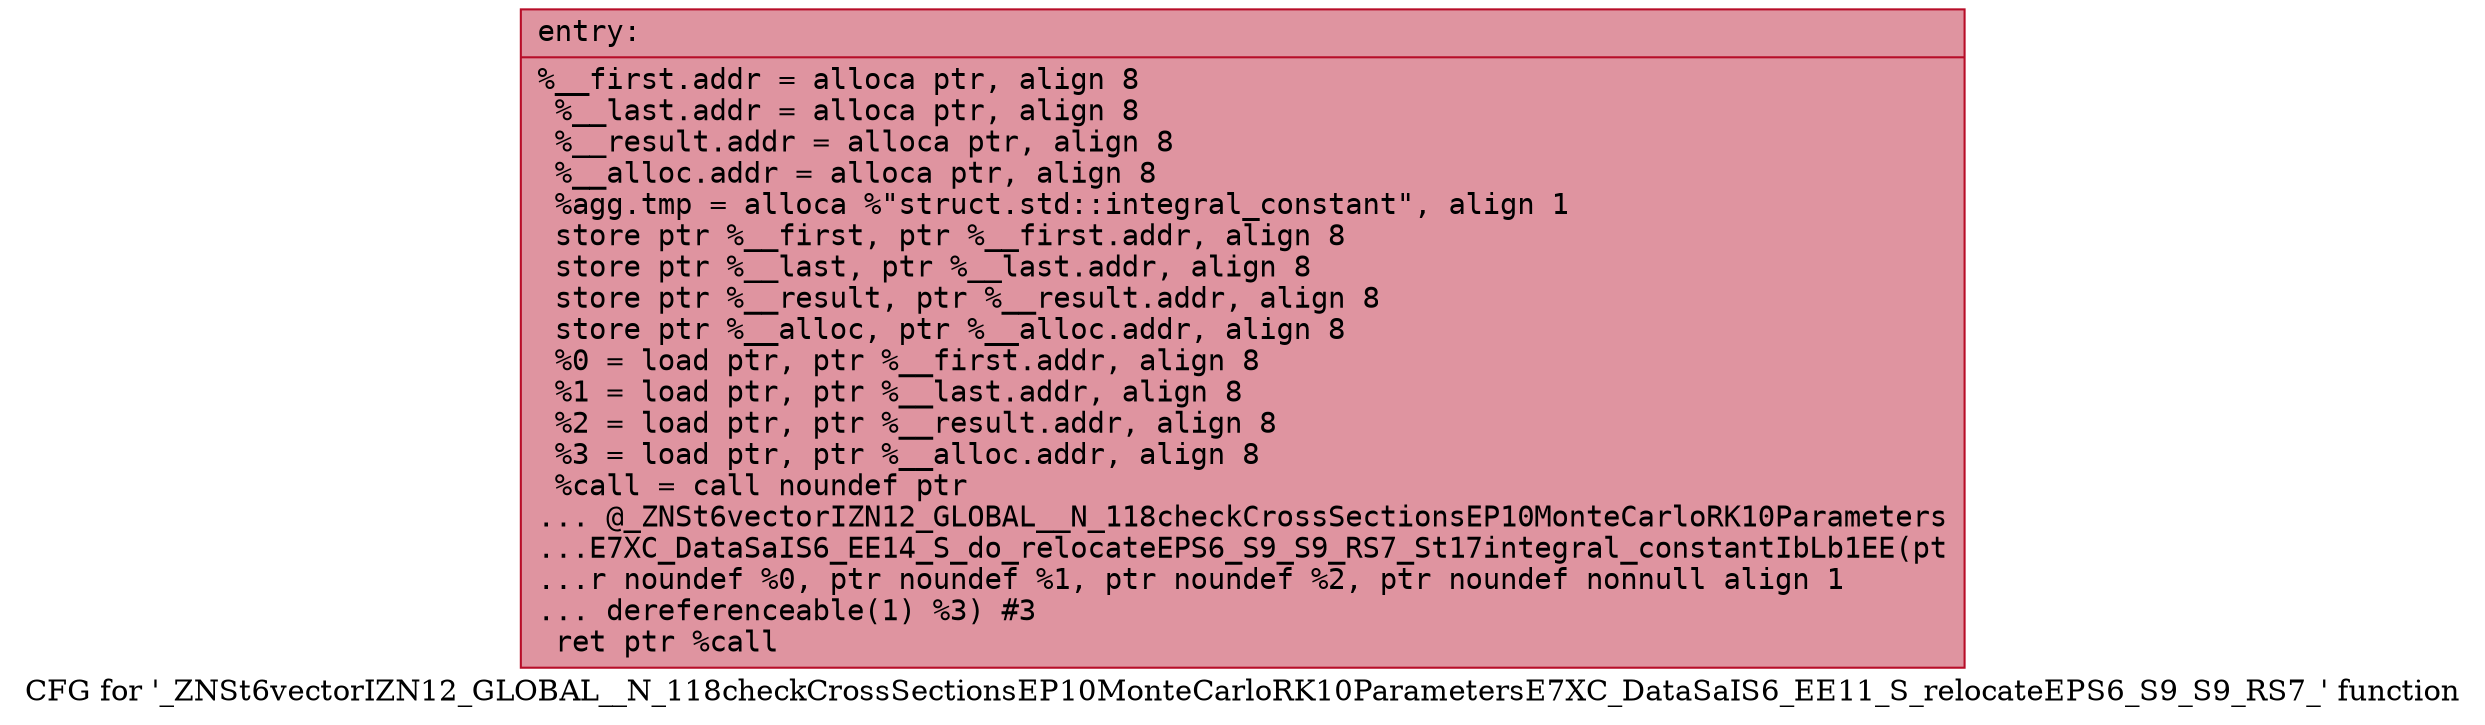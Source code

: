 digraph "CFG for '_ZNSt6vectorIZN12_GLOBAL__N_118checkCrossSectionsEP10MonteCarloRK10ParametersE7XC_DataSaIS6_EE11_S_relocateEPS6_S9_S9_RS7_' function" {
	label="CFG for '_ZNSt6vectorIZN12_GLOBAL__N_118checkCrossSectionsEP10MonteCarloRK10ParametersE7XC_DataSaIS6_EE11_S_relocateEPS6_S9_S9_RS7_' function";

	Node0x55dab49746b0 [shape=record,color="#b70d28ff", style=filled, fillcolor="#b70d2870" fontname="Courier",label="{entry:\l|  %__first.addr = alloca ptr, align 8\l  %__last.addr = alloca ptr, align 8\l  %__result.addr = alloca ptr, align 8\l  %__alloc.addr = alloca ptr, align 8\l  %agg.tmp = alloca %\"struct.std::integral_constant\", align 1\l  store ptr %__first, ptr %__first.addr, align 8\l  store ptr %__last, ptr %__last.addr, align 8\l  store ptr %__result, ptr %__result.addr, align 8\l  store ptr %__alloc, ptr %__alloc.addr, align 8\l  %0 = load ptr, ptr %__first.addr, align 8\l  %1 = load ptr, ptr %__last.addr, align 8\l  %2 = load ptr, ptr %__result.addr, align 8\l  %3 = load ptr, ptr %__alloc.addr, align 8\l  %call = call noundef ptr\l... @_ZNSt6vectorIZN12_GLOBAL__N_118checkCrossSectionsEP10MonteCarloRK10Parameters\l...E7XC_DataSaIS6_EE14_S_do_relocateEPS6_S9_S9_RS7_St17integral_constantIbLb1EE(pt\l...r noundef %0, ptr noundef %1, ptr noundef %2, ptr noundef nonnull align 1\l... dereferenceable(1) %3) #3\l  ret ptr %call\l}"];
}
